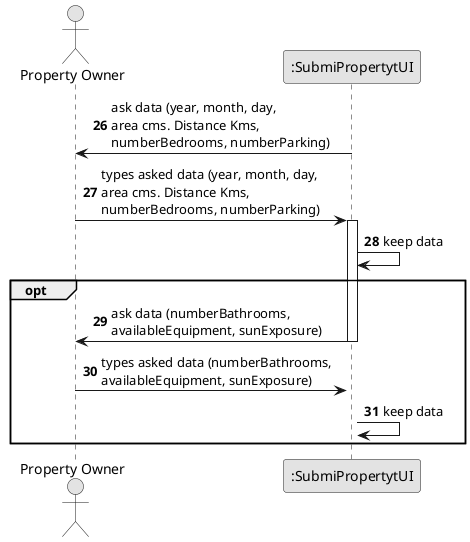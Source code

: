 @startuml
skinparam monochrome true
skinparam packageStyle rectangle
skinparam shadowing false

'hide footbox
actor "Property Owner" as User
participant ":SubmiPropertytUI" as UI_SP

autonumber 26

UI_SP -> User : ask data (year, month, day, \narea cms. Distance Kms, \nnumberBedrooms, numberParking)
            deactivate UI_SP

    User -> UI_SP : types asked data (year, month, day, \narea cms. Distance Kms, \nnumberBedrooms, numberParking)
            activate UI_SP

            UI_SP  ->  UI_SP: keep data

group opt
            UI_SP -> User : ask data (numberBathrooms, \navailableEquipment, sunExposure)
            deactivate UI_SP

    User -> UI_SP : types asked data (numberBathrooms, \navailableEquipment, sunExposure)
            activate UI_SP

            UI_SP  ->  UI_SP: keep data

end



@enduml